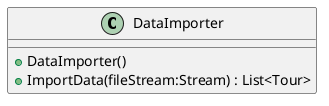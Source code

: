 @startuml
class DataImporter {
    + DataImporter()
    + ImportData(fileStream:Stream) : List<Tour>
}
@enduml
